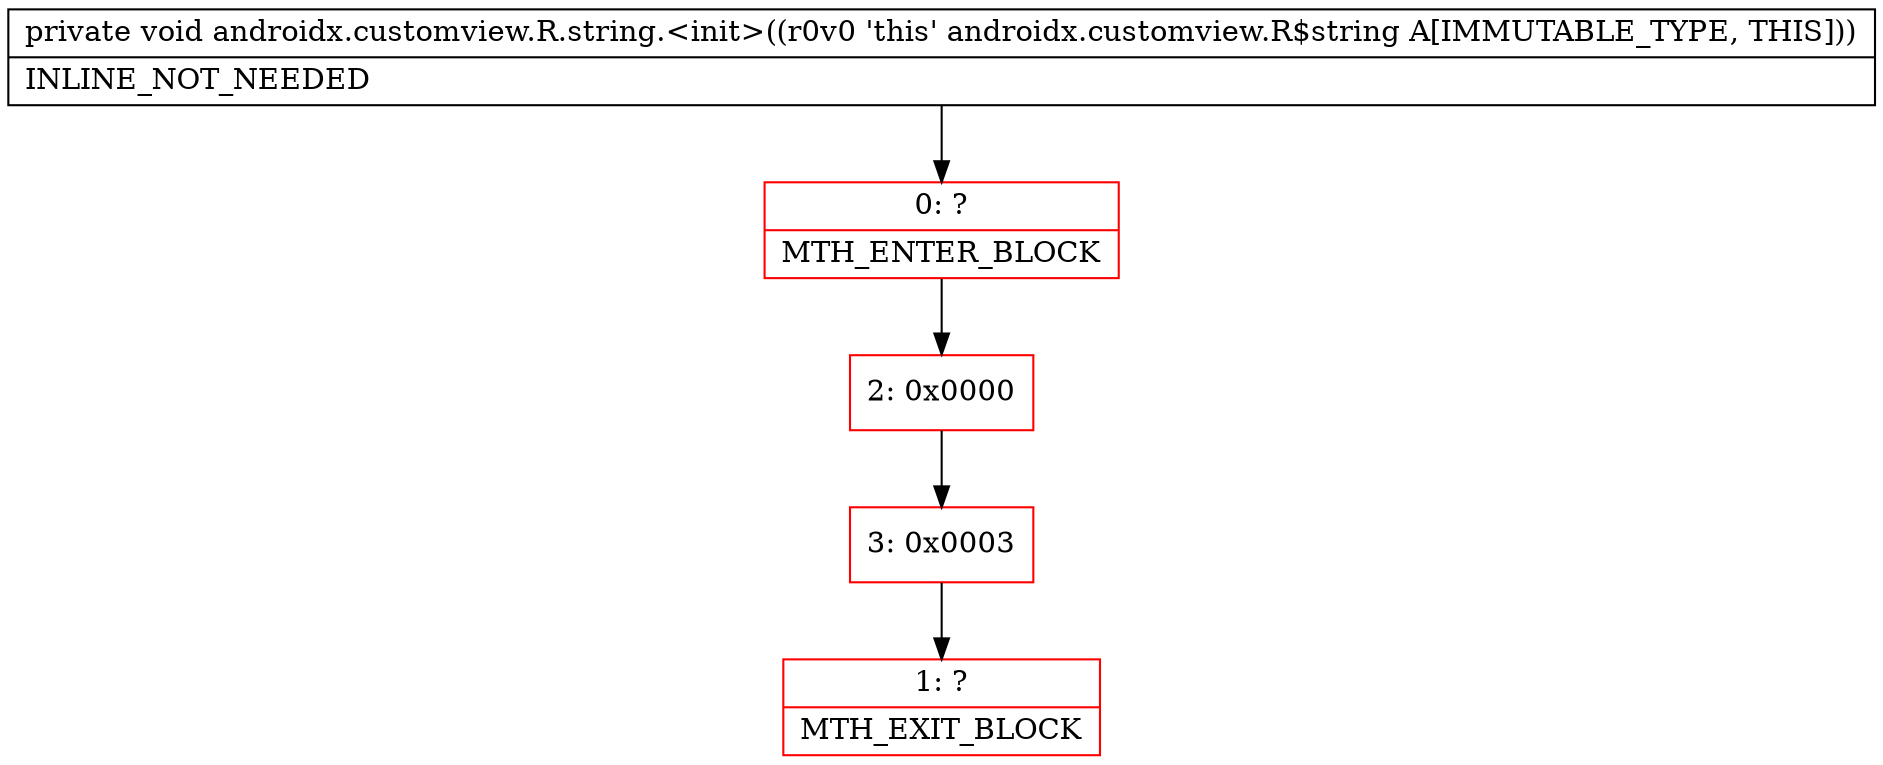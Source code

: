 digraph "CFG forandroidx.customview.R.string.\<init\>()V" {
subgraph cluster_Region_450221412 {
label = "R(0)";
node [shape=record,color=blue];
}
Node_0 [shape=record,color=red,label="{0\:\ ?|MTH_ENTER_BLOCK\l}"];
Node_2 [shape=record,color=red,label="{2\:\ 0x0000}"];
Node_3 [shape=record,color=red,label="{3\:\ 0x0003}"];
Node_1 [shape=record,color=red,label="{1\:\ ?|MTH_EXIT_BLOCK\l}"];
MethodNode[shape=record,label="{private void androidx.customview.R.string.\<init\>((r0v0 'this' androidx.customview.R$string A[IMMUTABLE_TYPE, THIS]))  | INLINE_NOT_NEEDED\l}"];
MethodNode -> Node_0;Node_0 -> Node_2;
Node_2 -> Node_3;
Node_3 -> Node_1;
}

